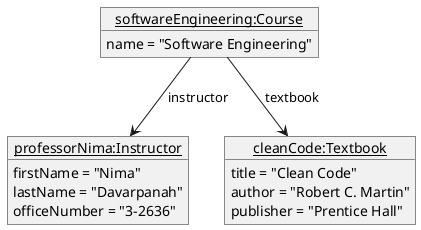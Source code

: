 @startuml
'https://plantuml.com/object-diagram

object "<u>professorNima:Instructor</u>" as ND {
  firstName = "Nima"
  lastName = "Davarpanah"
  officeNumber = "3-2636"
}

object "<u>cleanCode:Textbook</u>" as CC {
  title = "Clean Code"
  author = "Robert C. Martin"
  publisher = "Prentice Hall"
}

object "<u>softwareEngineering:Course</u>" as SWE {
  name = "Software Engineering"
}

SWE --> ND : "instructor"
SWE --> CC : "textbook"

@enduml

